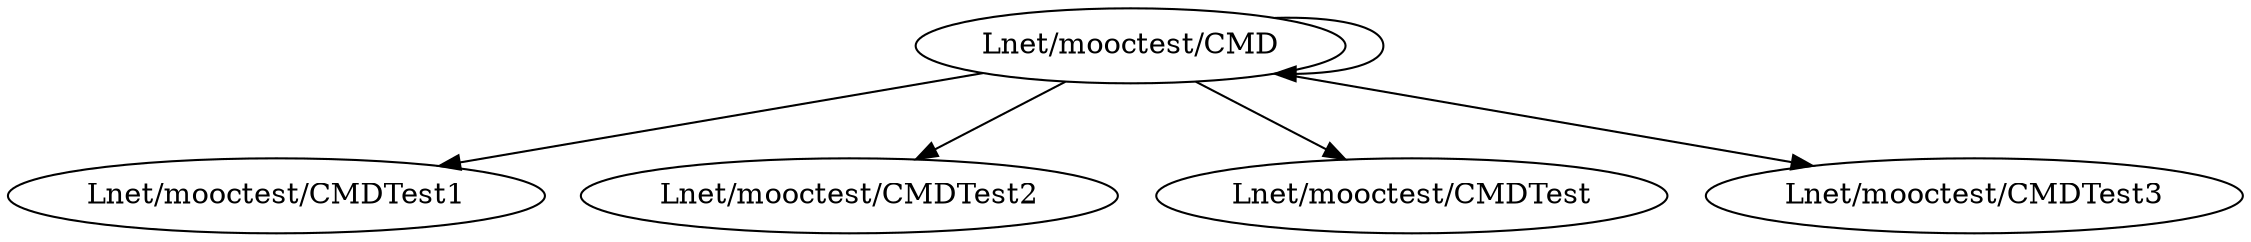 digraph cmd_method {
	"Lnet/mooctest/CMD" -> "Lnet/mooctest/CMDTest1"
	"Lnet/mooctest/CMD" -> "Lnet/mooctest/CMDTest2"
	"Lnet/mooctest/CMD" -> "Lnet/mooctest/CMDTest"
	"Lnet/mooctest/CMD" -> "Lnet/mooctest/CMD"
	"Lnet/mooctest/CMD" -> "Lnet/mooctest/CMDTest3"
}
